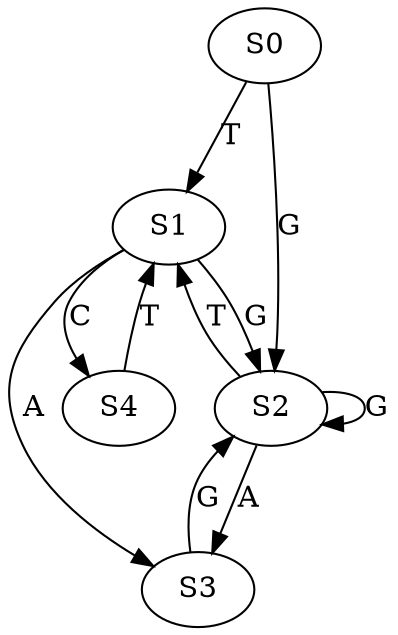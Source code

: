 strict digraph  {
	S0 -> S1 [ label = T ];
	S0 -> S2 [ label = G ];
	S1 -> S3 [ label = A ];
	S1 -> S2 [ label = G ];
	S1 -> S4 [ label = C ];
	S2 -> S1 [ label = T ];
	S2 -> S3 [ label = A ];
	S2 -> S2 [ label = G ];
	S3 -> S2 [ label = G ];
	S4 -> S1 [ label = T ];
}
